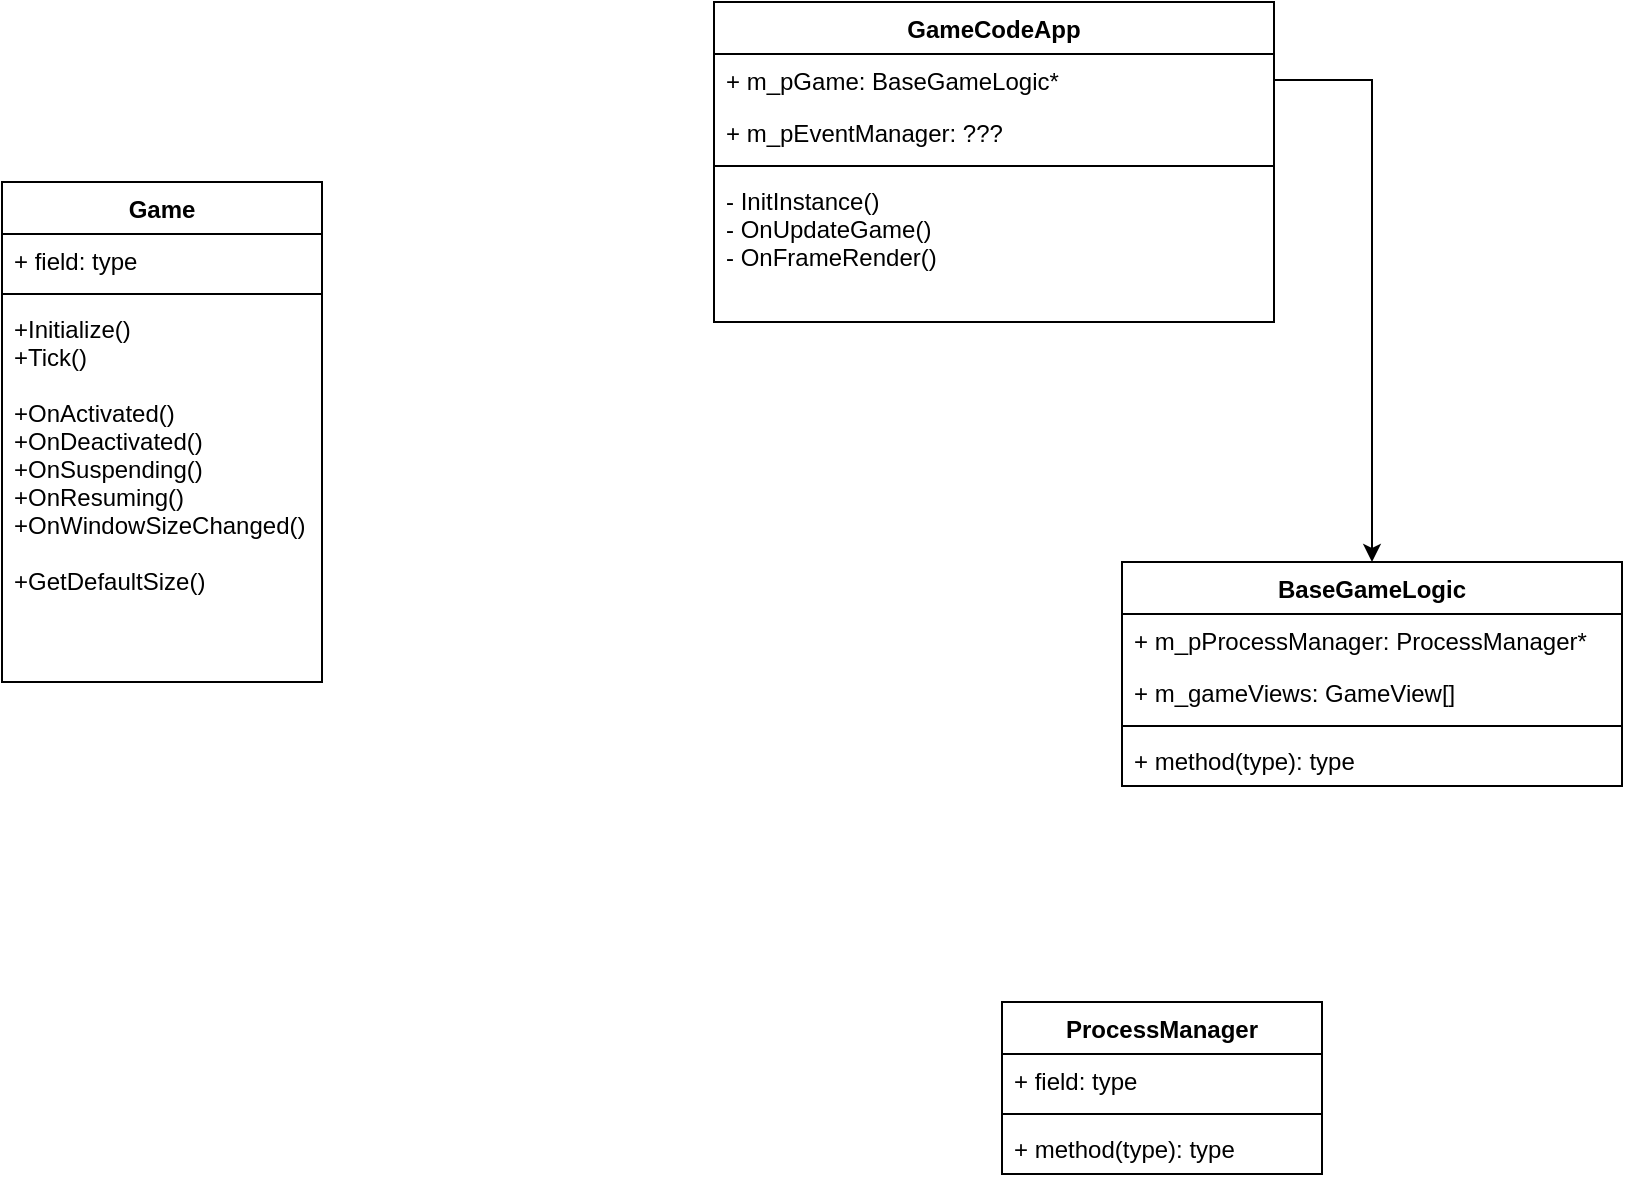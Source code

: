 <mxfile version="15.7.0" type="github">
  <diagram id="C-ygAQqHKBTeg0thteRL" name="Page-1">
    <mxGraphModel dx="1422" dy="739" grid="1" gridSize="10" guides="1" tooltips="1" connect="1" arrows="1" fold="1" page="1" pageScale="1" pageWidth="850" pageHeight="1100" math="0" shadow="0">
      <root>
        <mxCell id="0" />
        <mxCell id="1" parent="0" />
        <mxCell id="eLgVPbmIYG8Pic5TDsyR-1" value="Game&#xa;" style="swimlane;fontStyle=1;align=center;verticalAlign=top;childLayout=stackLayout;horizontal=1;startSize=26;horizontalStack=0;resizeParent=1;resizeParentMax=0;resizeLast=0;collapsible=1;marginBottom=0;" vertex="1" parent="1">
          <mxGeometry x="70" y="130" width="160" height="250" as="geometry">
            <mxRectangle x="160" y="140" width="70" height="26" as="alternateBounds" />
          </mxGeometry>
        </mxCell>
        <mxCell id="eLgVPbmIYG8Pic5TDsyR-2" value="+ field: type" style="text;strokeColor=none;fillColor=none;align=left;verticalAlign=top;spacingLeft=4;spacingRight=4;overflow=hidden;rotatable=0;points=[[0,0.5],[1,0.5]];portConstraint=eastwest;" vertex="1" parent="eLgVPbmIYG8Pic5TDsyR-1">
          <mxGeometry y="26" width="160" height="26" as="geometry" />
        </mxCell>
        <mxCell id="eLgVPbmIYG8Pic5TDsyR-3" value="" style="line;strokeWidth=1;fillColor=none;align=left;verticalAlign=middle;spacingTop=-1;spacingLeft=3;spacingRight=3;rotatable=0;labelPosition=right;points=[];portConstraint=eastwest;" vertex="1" parent="eLgVPbmIYG8Pic5TDsyR-1">
          <mxGeometry y="52" width="160" height="8" as="geometry" />
        </mxCell>
        <mxCell id="eLgVPbmIYG8Pic5TDsyR-4" value="+Initialize()&#xa;+Tick()&#xa;&#xa;+OnActivated()&#xa;+OnDeactivated()&#xa;+OnSuspending()&#xa;+OnResuming()&#xa;+OnWindowSizeChanged()&#xa;&#xa;+GetDefaultSize()&#xa;" style="text;strokeColor=none;fillColor=none;align=left;verticalAlign=top;spacingLeft=4;spacingRight=4;overflow=hidden;rotatable=0;points=[[0,0.5],[1,0.5]];portConstraint=eastwest;" vertex="1" parent="eLgVPbmIYG8Pic5TDsyR-1">
          <mxGeometry y="60" width="160" height="190" as="geometry" />
        </mxCell>
        <mxCell id="eLgVPbmIYG8Pic5TDsyR-5" value="GameCodeApp&#xa;" style="swimlane;fontStyle=1;align=center;verticalAlign=top;childLayout=stackLayout;horizontal=1;startSize=26;horizontalStack=0;resizeParent=1;resizeParentMax=0;resizeLast=0;collapsible=1;marginBottom=0;" vertex="1" parent="1">
          <mxGeometry x="426" y="40" width="280" height="160" as="geometry" />
        </mxCell>
        <mxCell id="eLgVPbmIYG8Pic5TDsyR-22" value="+ m_pGame: BaseGameLogic* &#xa;&#xa;+m_pEventManager " style="text;strokeColor=none;fillColor=none;align=left;verticalAlign=top;spacingLeft=4;spacingRight=4;overflow=hidden;rotatable=0;points=[[0,0.5],[1,0.5]];portConstraint=eastwest;" vertex="1" parent="eLgVPbmIYG8Pic5TDsyR-5">
          <mxGeometry y="26" width="280" height="26" as="geometry" />
        </mxCell>
        <mxCell id="eLgVPbmIYG8Pic5TDsyR-18" value="+ m_pEventManager: ??? " style="text;strokeColor=none;fillColor=none;align=left;verticalAlign=top;spacingLeft=4;spacingRight=4;overflow=hidden;rotatable=0;points=[[0,0.5],[1,0.5]];portConstraint=eastwest;" vertex="1" parent="eLgVPbmIYG8Pic5TDsyR-5">
          <mxGeometry y="52" width="280" height="26" as="geometry" />
        </mxCell>
        <mxCell id="eLgVPbmIYG8Pic5TDsyR-7" value="" style="line;strokeWidth=1;fillColor=none;align=left;verticalAlign=middle;spacingTop=-1;spacingLeft=3;spacingRight=3;rotatable=0;labelPosition=right;points=[];portConstraint=eastwest;" vertex="1" parent="eLgVPbmIYG8Pic5TDsyR-5">
          <mxGeometry y="78" width="280" height="8" as="geometry" />
        </mxCell>
        <mxCell id="eLgVPbmIYG8Pic5TDsyR-8" value="- InitInstance()&#xa;- OnUpdateGame()&#xa;- OnFrameRender() " style="text;strokeColor=none;fillColor=none;align=left;verticalAlign=top;spacingLeft=4;spacingRight=4;overflow=hidden;rotatable=0;points=[[0,0.5],[1,0.5]];portConstraint=eastwest;" vertex="1" parent="eLgVPbmIYG8Pic5TDsyR-5">
          <mxGeometry y="86" width="280" height="74" as="geometry" />
        </mxCell>
        <mxCell id="eLgVPbmIYG8Pic5TDsyR-9" value="ProcessManager" style="swimlane;fontStyle=1;align=center;verticalAlign=top;childLayout=stackLayout;horizontal=1;startSize=26;horizontalStack=0;resizeParent=1;resizeParentMax=0;resizeLast=0;collapsible=1;marginBottom=0;" vertex="1" parent="1">
          <mxGeometry x="570" y="540" width="160" height="86" as="geometry" />
        </mxCell>
        <mxCell id="eLgVPbmIYG8Pic5TDsyR-10" value="+ field: type" style="text;strokeColor=none;fillColor=none;align=left;verticalAlign=top;spacingLeft=4;spacingRight=4;overflow=hidden;rotatable=0;points=[[0,0.5],[1,0.5]];portConstraint=eastwest;" vertex="1" parent="eLgVPbmIYG8Pic5TDsyR-9">
          <mxGeometry y="26" width="160" height="26" as="geometry" />
        </mxCell>
        <mxCell id="eLgVPbmIYG8Pic5TDsyR-11" value="" style="line;strokeWidth=1;fillColor=none;align=left;verticalAlign=middle;spacingTop=-1;spacingLeft=3;spacingRight=3;rotatable=0;labelPosition=right;points=[];portConstraint=eastwest;" vertex="1" parent="eLgVPbmIYG8Pic5TDsyR-9">
          <mxGeometry y="52" width="160" height="8" as="geometry" />
        </mxCell>
        <mxCell id="eLgVPbmIYG8Pic5TDsyR-12" value="+ method(type): type" style="text;strokeColor=none;fillColor=none;align=left;verticalAlign=top;spacingLeft=4;spacingRight=4;overflow=hidden;rotatable=0;points=[[0,0.5],[1,0.5]];portConstraint=eastwest;" vertex="1" parent="eLgVPbmIYG8Pic5TDsyR-9">
          <mxGeometry y="60" width="160" height="26" as="geometry" />
        </mxCell>
        <mxCell id="eLgVPbmIYG8Pic5TDsyR-13" value="BaseGameLogic" style="swimlane;fontStyle=1;align=center;verticalAlign=top;childLayout=stackLayout;horizontal=1;startSize=26;horizontalStack=0;resizeParent=1;resizeParentMax=0;resizeLast=0;collapsible=1;marginBottom=0;" vertex="1" parent="1">
          <mxGeometry x="630" y="320" width="250" height="112" as="geometry" />
        </mxCell>
        <mxCell id="eLgVPbmIYG8Pic5TDsyR-14" value="+ m_pProcessManager: ProcessManager*" style="text;strokeColor=none;fillColor=none;align=left;verticalAlign=top;spacingLeft=4;spacingRight=4;overflow=hidden;rotatable=0;points=[[0,0.5],[1,0.5]];portConstraint=eastwest;" vertex="1" parent="eLgVPbmIYG8Pic5TDsyR-13">
          <mxGeometry y="26" width="250" height="26" as="geometry" />
        </mxCell>
        <mxCell id="eLgVPbmIYG8Pic5TDsyR-23" value="+ m_gameViews: GameView[]" style="text;strokeColor=none;fillColor=none;align=left;verticalAlign=top;spacingLeft=4;spacingRight=4;overflow=hidden;rotatable=0;points=[[0,0.5],[1,0.5]];portConstraint=eastwest;" vertex="1" parent="eLgVPbmIYG8Pic5TDsyR-13">
          <mxGeometry y="52" width="250" height="26" as="geometry" />
        </mxCell>
        <mxCell id="eLgVPbmIYG8Pic5TDsyR-15" value="" style="line;strokeWidth=1;fillColor=none;align=left;verticalAlign=middle;spacingTop=-1;spacingLeft=3;spacingRight=3;rotatable=0;labelPosition=right;points=[];portConstraint=eastwest;" vertex="1" parent="eLgVPbmIYG8Pic5TDsyR-13">
          <mxGeometry y="78" width="250" height="8" as="geometry" />
        </mxCell>
        <mxCell id="eLgVPbmIYG8Pic5TDsyR-16" value="+ method(type): type" style="text;strokeColor=none;fillColor=none;align=left;verticalAlign=top;spacingLeft=4;spacingRight=4;overflow=hidden;rotatable=0;points=[[0,0.5],[1,0.5]];portConstraint=eastwest;" vertex="1" parent="eLgVPbmIYG8Pic5TDsyR-13">
          <mxGeometry y="86" width="250" height="26" as="geometry" />
        </mxCell>
        <mxCell id="eLgVPbmIYG8Pic5TDsyR-19" style="edgeStyle=orthogonalEdgeStyle;rounded=0;orthogonalLoop=1;jettySize=auto;html=1;exitX=1;exitY=0.5;exitDx=0;exitDy=0;" edge="1" parent="1" source="eLgVPbmIYG8Pic5TDsyR-22" target="eLgVPbmIYG8Pic5TDsyR-13">
          <mxGeometry relative="1" as="geometry" />
        </mxCell>
      </root>
    </mxGraphModel>
  </diagram>
</mxfile>
